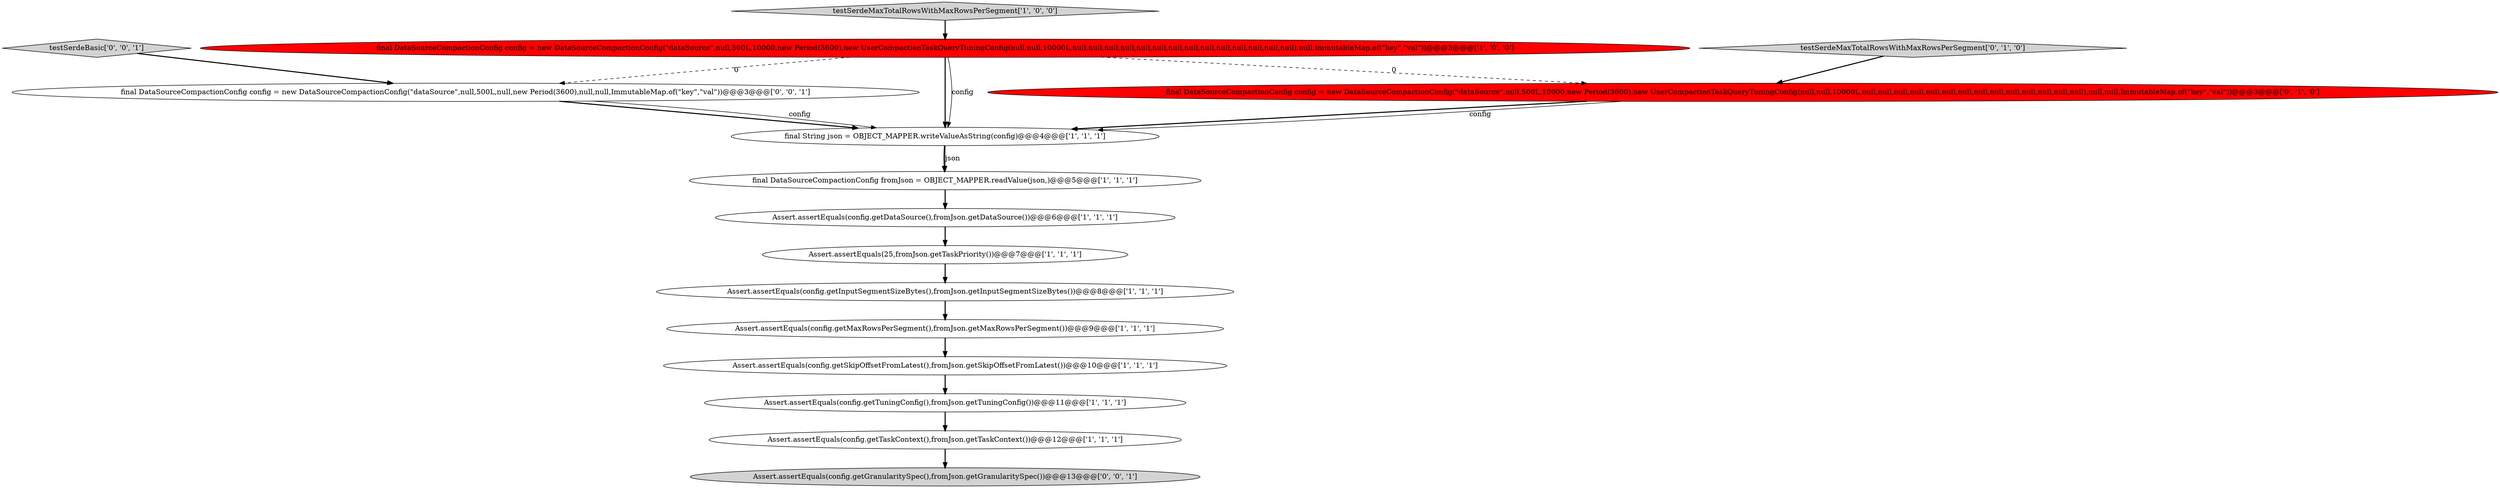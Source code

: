 digraph {
3 [style = filled, label = "testSerdeMaxTotalRowsWithMaxRowsPerSegment['1', '0', '0']", fillcolor = lightgray, shape = diamond image = "AAA0AAABBB1BBB"];
6 [style = filled, label = "Assert.assertEquals(config.getDataSource(),fromJson.getDataSource())@@@6@@@['1', '1', '1']", fillcolor = white, shape = ellipse image = "AAA0AAABBB1BBB"];
14 [style = filled, label = "testSerdeBasic['0', '0', '1']", fillcolor = lightgray, shape = diamond image = "AAA0AAABBB3BBB"];
11 [style = filled, label = "testSerdeMaxTotalRowsWithMaxRowsPerSegment['0', '1', '0']", fillcolor = lightgray, shape = diamond image = "AAA0AAABBB2BBB"];
9 [style = filled, label = "Assert.assertEquals(config.getInputSegmentSizeBytes(),fromJson.getInputSegmentSizeBytes())@@@8@@@['1', '1', '1']", fillcolor = white, shape = ellipse image = "AAA0AAABBB1BBB"];
15 [style = filled, label = "final DataSourceCompactionConfig config = new DataSourceCompactionConfig(\"dataSource\",null,500L,null,new Period(3600),null,null,ImmutableMap.of(\"key\",\"val\"))@@@3@@@['0', '0', '1']", fillcolor = white, shape = ellipse image = "AAA0AAABBB3BBB"];
7 [style = filled, label = "final DataSourceCompactionConfig config = new DataSourceCompactionConfig(\"dataSource\",null,500L,10000,new Period(3600),new UserCompactionTaskQueryTuningConfig(null,null,10000L,null,null,null,null,null,null,null,null,null,null,null,null,null,null),null,ImmutableMap.of(\"key\",\"val\"))@@@3@@@['1', '0', '0']", fillcolor = red, shape = ellipse image = "AAA1AAABBB1BBB"];
10 [style = filled, label = "Assert.assertEquals(config.getSkipOffsetFromLatest(),fromJson.getSkipOffsetFromLatest())@@@10@@@['1', '1', '1']", fillcolor = white, shape = ellipse image = "AAA0AAABBB1BBB"];
1 [style = filled, label = "Assert.assertEquals(config.getTaskContext(),fromJson.getTaskContext())@@@12@@@['1', '1', '1']", fillcolor = white, shape = ellipse image = "AAA0AAABBB1BBB"];
2 [style = filled, label = "Assert.assertEquals(25,fromJson.getTaskPriority())@@@7@@@['1', '1', '1']", fillcolor = white, shape = ellipse image = "AAA0AAABBB1BBB"];
12 [style = filled, label = "final DataSourceCompactionConfig config = new DataSourceCompactionConfig(\"dataSource\",null,500L,10000,new Period(3600),new UserCompactionTaskQueryTuningConfig(null,null,10000L,null,null,null,null,null,null,null,null,null,null,null,null,null,null),null,null,ImmutableMap.of(\"key\",\"val\"))@@@3@@@['0', '1', '0']", fillcolor = red, shape = ellipse image = "AAA1AAABBB2BBB"];
8 [style = filled, label = "final String json = OBJECT_MAPPER.writeValueAsString(config)@@@4@@@['1', '1', '1']", fillcolor = white, shape = ellipse image = "AAA0AAABBB1BBB"];
5 [style = filled, label = "final DataSourceCompactionConfig fromJson = OBJECT_MAPPER.readValue(json,)@@@5@@@['1', '1', '1']", fillcolor = white, shape = ellipse image = "AAA0AAABBB1BBB"];
0 [style = filled, label = "Assert.assertEquals(config.getMaxRowsPerSegment(),fromJson.getMaxRowsPerSegment())@@@9@@@['1', '1', '1']", fillcolor = white, shape = ellipse image = "AAA0AAABBB1BBB"];
4 [style = filled, label = "Assert.assertEquals(config.getTuningConfig(),fromJson.getTuningConfig())@@@11@@@['1', '1', '1']", fillcolor = white, shape = ellipse image = "AAA0AAABBB1BBB"];
13 [style = filled, label = "Assert.assertEquals(config.getGranularitySpec(),fromJson.getGranularitySpec())@@@13@@@['0', '0', '1']", fillcolor = lightgray, shape = ellipse image = "AAA0AAABBB3BBB"];
9->0 [style = bold, label=""];
11->12 [style = bold, label=""];
2->9 [style = bold, label=""];
7->8 [style = bold, label=""];
1->13 [style = bold, label=""];
6->2 [style = bold, label=""];
0->10 [style = bold, label=""];
5->6 [style = bold, label=""];
8->5 [style = bold, label=""];
3->7 [style = bold, label=""];
12->8 [style = bold, label=""];
7->8 [style = solid, label="config"];
10->4 [style = bold, label=""];
7->12 [style = dashed, label="0"];
7->15 [style = dashed, label="0"];
8->5 [style = solid, label="json"];
12->8 [style = solid, label="config"];
14->15 [style = bold, label=""];
4->1 [style = bold, label=""];
15->8 [style = bold, label=""];
15->8 [style = solid, label="config"];
}
